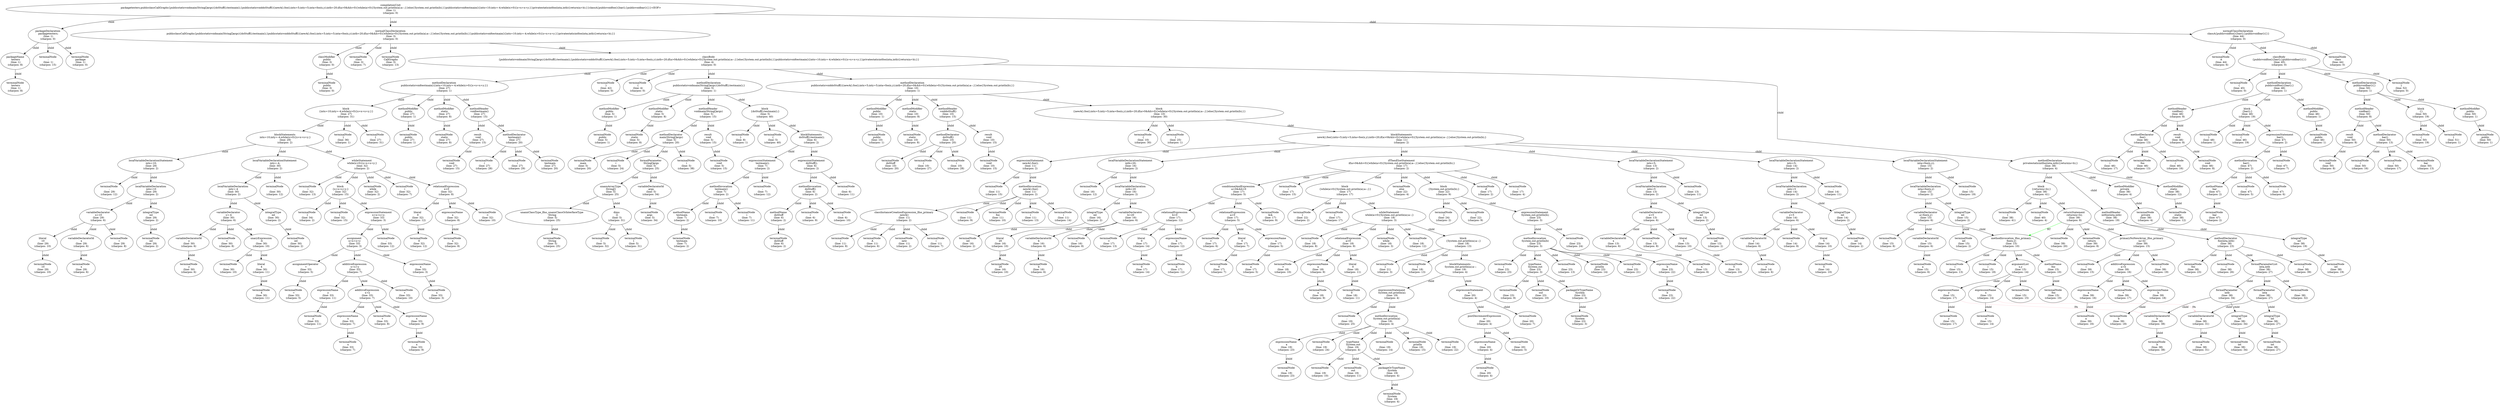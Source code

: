digraph G {
888800[label="compilationUnit\n packagetesters;publicclassCallGraphs{publicstaticvoidmain(String[]args){doStuff();testmain();}publicstaticvoiddoStuff(){newA().foo();intx=5;inty=5;inta=foo(x,y);intb=20;if(a>0&&b>0){while(a>0){System.out.println(a);a--;}}else{System.out.println(b);}}publicstaticvoidtestmain(){intx=10;inty=-4;while(x>0){x=x+x+y;}}privatestaticintfoo(inta,intb){return(a+b);}}classA{publicvoidfoo(){bar();}publicvoidbar(){}}<EOF>\n (line: 1)\n (charpos: 0) "]
888811[label="packageDeclaration\n packagetesters;\n (line: 1)\n (charpos: 0) "]
888822[label="terminalNode\n package\n (line: 1)\n (charpos: 0) "]
888823[label="packageName\n testers\n (line: 1)\n (charpos: 8) "]
888834[label="terminalNode\n testers\n (line: 1)\n (charpos: 8) "]
888825[label="terminalNode\n ;\n (line: 1)\n (charpos: 15) "]
888816[label="normalClassDeclaration\n publicclassCallGraphs{publicstaticvoidmain(String[]args){doStuff();testmain();}publicstaticvoiddoStuff(){newA().foo();intx=5;inty=5;inta=foo(x,y);intb=20;if(a>0&&b>0){while(a>0){System.out.println(a);a--;}}else{System.out.println(b);}}publicstaticvoidtestmain(){intx=10;inty=-4;while(x>0){x=x+x+y;}}privatestaticintfoo(inta,intb){return(a+b);}}\n (line: 3)\n (charpos: 0) "]
888827[label="classModifier\n public\n (line: 3)\n (charpos: 0) "]
888838[label="terminalNode\n public\n (line: 3)\n (charpos: 0) "]
888829[label="terminalNode\n class\n (line: 3)\n (charpos: 7) "]
8888210[label="terminalNode\n CallGraphs\n (line: 3)\n (charpos: 13) "]
8888211[label="classBody\n {publicstaticvoidmain(String[]args){doStuff();testmain();}publicstaticvoiddoStuff(){newA().foo();intx=5;inty=5;inta=foo(x,y);intb=20;if(a>0&&b>0){while(a>0){System.out.println(a);a--;}}else{System.out.println(b);}}publicstaticvoidtestmain(){intx=10;inty=-4;while(x>0){x=x+x+y;}}privatestaticintfoo(inta,intb){return(a+b);}}\n (line: 4)\n (charpos: 0) "]
8888312[label="terminalNode\n {\n (line: 4)\n (charpos: 0) "]
8888313[label="methodDeclaration\n publicstaticvoidmain(String[]args){doStuff();testmain();}\n (line: 5)\n (charpos: 1) "]
8888414[label="methodModifier\n public\n (line: 5)\n (charpos: 1) "]
8888515[label="terminalNode\n public\n (line: 5)\n (charpos: 1) "]
8888416[label="methodModifier\n static\n (line: 5)\n (charpos: 8) "]
8888517[label="terminalNode\n static\n (line: 5)\n (charpos: 8) "]
8888418[label="methodHeader\n voidmain(String[]args)\n (line: 5)\n (charpos: 15) "]
8888519[label="result\n void\n (line: 5)\n (charpos: 15) "]
8888620[label="terminalNode\n void\n (line: 5)\n (charpos: 15) "]
8888521[label="methodDeclarator\n main(String[]args)\n (line: 5)\n (charpos: 20) "]
8888622[label="terminalNode\n main\n (line: 5)\n (charpos: 20) "]
8888623[label="terminalNode\n (\n (line: 5)\n (charpos: 24) "]
8888624[label="formalParameter\n String[]args\n (line: 5)\n (charpos: 25) "]
8888725[label="unannArrayType\n String[]\n (line: 5)\n (charpos: 25) "]
8888826[label="unannClassType_lfno_unannClassOrInterfaceType\n String\n (line: 5)\n (charpos: 25) "]
8888927[label="terminalNode\n String\n (line: 5)\n (charpos: 25) "]
8888828[label="dims\n []\n (line: 5)\n (charpos: 31) "]
8888929[label="terminalNode\n [\n (line: 5)\n (charpos: 31) "]
8888930[label="terminalNode\n ]\n (line: 5)\n (charpos: 32) "]
8888731[label="variableDeclaratorId\n args\n (line: 5)\n (charpos: 34) "]
8888832[label="terminalNode\n args\n (line: 5)\n (charpos: 34) "]
8888633[label="terminalNode\n )\n (line: 5)\n (charpos: 38) "]
8888434[label="block\n {doStuff();testmain();}\n (line: 5)\n (charpos: 40) "]
8888535[label="terminalNode\n {\n (line: 5)\n (charpos: 40) "]
8888536[label="blockStatements\n doStuff();testmain();\n (line: 6)\n (charpos: 2) "]
8888637[label="expressionStatement\n doStuff();\n (line: 6)\n (charpos: 2) "]
8888738[label="methodInvocation\n doStuff()\n (line: 6)\n (charpos: 2) "]
8888839[label="methodName\n doStuff\n (line: 6)\n (charpos: 2) "]
8888940[label="terminalNode\n doStuff\n (line: 6)\n (charpos: 2) "]
8888841[label="terminalNode\n (\n (line: 6)\n (charpos: 9) "]
8888842[label="terminalNode\n )\n (line: 6)\n (charpos: 10) "]
8888743[label="terminalNode\n ;\n (line: 6)\n (charpos: 11) "]
8888644[label="expressionStatement\n testmain();\n (line: 7)\n (charpos: 2) "]
8888745[label="methodInvocation\n testmain()\n (line: 7)\n (charpos: 2) "]
8888846[label="methodName\n testmain\n (line: 7)\n (charpos: 2) "]
8888947[label="terminalNode\n testmain\n (line: 7)\n (charpos: 2) "]
8888848[label="terminalNode\n (\n (line: 7)\n (charpos: 10) "]
8888849[label="terminalNode\n )\n (line: 7)\n (charpos: 11) "]
8888750[label="terminalNode\n ;\n (line: 7)\n (charpos: 12) "]
8888551[label="terminalNode\n }\n (line: 8)\n (charpos: 1) "]
8888352[label="methodDeclaration\n publicstaticvoiddoStuff(){newA().foo();intx=5;inty=5;inta=foo(x,y);intb=20;if(a>0&&b>0){while(a>0){System.out.println(a);a--;}}else{System.out.println(b);}}\n (line: 10)\n (charpos: 1) "]
8888453[label="methodModifier\n public\n (line: 10)\n (charpos: 1) "]
8888554[label="terminalNode\n public\n (line: 10)\n (charpos: 1) "]
8888455[label="methodModifier\n static\n (line: 10)\n (charpos: 8) "]
8888556[label="terminalNode\n static\n (line: 10)\n (charpos: 8) "]
8888457[label="methodHeader\n voiddoStuff()\n (line: 10)\n (charpos: 15) "]
8888558[label="result\n void\n (line: 10)\n (charpos: 15) "]
8888659[label="terminalNode\n void\n (line: 10)\n (charpos: 15) "]
8888560[label="methodDeclarator\n doStuff()\n (line: 10)\n (charpos: 20) "]
8888661[label="terminalNode\n doStuff\n (line: 10)\n (charpos: 20) "]
8888662[label="terminalNode\n (\n (line: 10)\n (charpos: 27) "]
8888663[label="terminalNode\n )\n (line: 10)\n (charpos: 28) "]
8888464[label="block\n {newA().foo();intx=5;inty=5;inta=foo(x,y);intb=20;if(a>0&&b>0){while(a>0){System.out.println(a);a--;}}else{System.out.println(b);}}\n (line: 10)\n (charpos: 30) "]
8888565[label="terminalNode\n {\n (line: 10)\n (charpos: 30) "]
8888566[label="blockStatements\n newA().foo();intx=5;inty=5;inta=foo(x,y);intb=20;if(a>0&&b>0){while(a>0){System.out.println(a);a--;}}else{System.out.println(b);}\n (line: 11)\n (charpos: 2) "]
8888667[label="expressionStatement\n newA().foo();\n (line: 11)\n (charpos: 2) "]
8888768[label="methodInvocation\n newA().foo()\n (line: 11)\n (charpos: 2) "]
8888869[label="classInstanceCreationExpression_lfno_primary\n newA()\n (line: 11)\n (charpos: 2) "]
8888970[label="terminalNode\n new\n (line: 11)\n (charpos: 2) "]
8888971[label="terminalNode\n A\n (line: 11)\n (charpos: 6) "]
8888972[label="terminalNode\n (\n (line: 11)\n (charpos: 7) "]
8888973[label="terminalNode\n )\n (line: 11)\n (charpos: 8) "]
8888874[label="terminalNode\n .\n (line: 11)\n (charpos: 9) "]
8888875[label="terminalNode\n foo\n (line: 11)\n (charpos: 10) "]
8888876[label="terminalNode\n (\n (line: 11)\n (charpos: 13) "]
8888877[label="terminalNode\n )\n (line: 11)\n (charpos: 14) "]
8888778[label="terminalNode\n ;\n (line: 11)\n (charpos: 15) "]
8888679[label="localVariableDeclarationStatement\n intx=5;\n (line: 13)\n (charpos: 2) "]
8888780[label="localVariableDeclaration\n intx=5\n (line: 13)\n (charpos: 2) "]
8888881[label="integralType\n int\n (line: 13)\n (charpos: 2) "]
8888982[label="terminalNode\n int\n (line: 13)\n (charpos: 2) "]
8888883[label="variableDeclarator\n x=5\n (line: 13)\n (charpos: 6) "]
8888984[label="variableDeclaratorId\n x\n (line: 13)\n (charpos: 6) "]
88881085[label="terminalNode\n x\n (line: 13)\n (charpos: 6) "]
8888986[label="terminalNode\n =\n (line: 13)\n (charpos: 8) "]
8888987[label="literal\n 5\n (line: 13)\n (charpos: 10) "]
88881088[label="terminalNode\n 5\n (line: 13)\n (charpos: 10) "]
8888789[label="terminalNode\n ;\n (line: 13)\n (charpos: 11) "]
8888690[label="localVariableDeclarationStatement\n inty=5;\n (line: 14)\n (charpos: 2) "]
8888791[label="localVariableDeclaration\n inty=5\n (line: 14)\n (charpos: 2) "]
8888892[label="integralType\n int\n (line: 14)\n (charpos: 2) "]
8888993[label="terminalNode\n int\n (line: 14)\n (charpos: 2) "]
8888894[label="variableDeclarator\n y=5\n (line: 14)\n (charpos: 6) "]
8888995[label="variableDeclaratorId\n y\n (line: 14)\n (charpos: 6) "]
88881096[label="terminalNode\n y\n (line: 14)\n (charpos: 6) "]
8888997[label="terminalNode\n =\n (line: 14)\n (charpos: 8) "]
8888998[label="literal\n 5\n (line: 14)\n (charpos: 10) "]
88881099[label="terminalNode\n 5\n (line: 14)\n (charpos: 10) "]
88887100[label="terminalNode\n ;\n (line: 14)\n (charpos: 11) "]
88886101[label="localVariableDeclarationStatement\n inta=foo(x,y);\n (line: 15)\n (charpos: 2) "]
88887102[label="localVariableDeclaration\n inta=foo(x,y)\n (line: 15)\n (charpos: 2) "]
88888103[label="integralType\n int\n (line: 15)\n (charpos: 2) "]
88889104[label="terminalNode\n int\n (line: 15)\n (charpos: 2) "]
88888105[label="variableDeclarator\n a=foo(x,y)\n (line: 15)\n (charpos: 6) "]
88889106[label="variableDeclaratorId\n a\n (line: 15)\n (charpos: 6) "]
888810107[label="terminalNode\n a\n (line: 15)\n (charpos: 6) "]
88889108[label="terminalNode\n =\n (line: 15)\n (charpos: 8) "]
88889109[label="methodInvocation_lfno_primary\n foo(x,y)\n (line: 15)\n (charpos: 10) "]
888810110[label="methodName\n foo\n (line: 15)\n (charpos: 10) "]
888811111[label="terminalNode\n foo\n (line: 15)\n (charpos: 10) "]
888810112[label="terminalNode\n (\n (line: 15)\n (charpos: 13) "]
888810113[label="argumentList\n x,y\n (line: 15)\n (charpos: 14) "]
888811114[label="expressionName\n x\n (line: 15)\n (charpos: 14) "]
888812115[label="terminalNode\n x\n (line: 15)\n (charpos: 14) "]
888811116[label="terminalNode\n ,\n (line: 15)\n (charpos: 15) "]
888811117[label="expressionName\n y\n (line: 15)\n (charpos: 17) "]
888812118[label="terminalNode\n y\n (line: 15)\n (charpos: 17) "]
888810119[label="terminalNode\n )\n (line: 15)\n (charpos: 18) "]
88887120[label="terminalNode\n ;\n (line: 15)\n (charpos: 19) "]
88886121[label="localVariableDeclarationStatement\n intb=20;\n (line: 16)\n (charpos: 2) "]
88887122[label="localVariableDeclaration\n intb=20\n (line: 16)\n (charpos: 2) "]
88888123[label="integralType\n int\n (line: 16)\n (charpos: 2) "]
88889124[label="terminalNode\n int\n (line: 16)\n (charpos: 2) "]
88888125[label="variableDeclarator\n b=20\n (line: 16)\n (charpos: 6) "]
88889126[label="variableDeclaratorId\n b\n (line: 16)\n (charpos: 6) "]
888810127[label="terminalNode\n b\n (line: 16)\n (charpos: 6) "]
88889128[label="terminalNode\n =\n (line: 16)\n (charpos: 8) "]
88889129[label="literal\n 20\n (line: 16)\n (charpos: 10) "]
888810130[label="terminalNode\n 20\n (line: 16)\n (charpos: 10) "]
88887131[label="terminalNode\n ;\n (line: 16)\n (charpos: 12) "]
88886132[label="ifThenElseStatement\n if(a>0&&b>0){while(a>0){System.out.println(a);a--;}}else{System.out.println(b);}\n (line: 17)\n (charpos: 2) "]
88887133[label="terminalNode\n if\n (line: 17)\n (charpos: 2) "]
88887134[label="terminalNode\n (\n (line: 17)\n (charpos: 4) "]
88887135[label="conditionalAndExpression\n a>0&&b>0\n (line: 17)\n (charpos: 5) "]
88888136[label="relationalExpression\n a>0\n (line: 17)\n (charpos: 5) "]
88889137[label="expressionName\n a\n (line: 17)\n (charpos: 5) "]
888810138[label="terminalNode\n a\n (line: 17)\n (charpos: 5) "]
88889139[label="terminalNode\n >\n (line: 17)\n (charpos: 6) "]
88889140[label="literal\n 0\n (line: 17)\n (charpos: 7) "]
888810141[label="terminalNode\n 0\n (line: 17)\n (charpos: 7) "]
88888142[label="terminalNode\n &&\n (line: 17)\n (charpos: 9) "]
88888143[label="relationalExpression\n b>0\n (line: 17)\n (charpos: 12) "]
88889144[label="expressionName\n b\n (line: 17)\n (charpos: 12) "]
888810145[label="terminalNode\n b\n (line: 17)\n (charpos: 12) "]
88889146[label="terminalNode\n >\n (line: 17)\n (charpos: 13) "]
88889147[label="literal\n 0\n (line: 17)\n (charpos: 14) "]
888810148[label="terminalNode\n 0\n (line: 17)\n (charpos: 14) "]
88887149[label="terminalNode\n )\n (line: 17)\n (charpos: 15) "]
88887150[label="block\n {while(a>0){System.out.println(a);a--;}}\n (line: 17)\n (charpos: 17) "]
88888151[label="terminalNode\n {\n (line: 17)\n (charpos: 17) "]
88888152[label="whileStatement\n while(a>0){System.out.println(a);a--;}\n (line: 18)\n (charpos: 3) "]
88889153[label="terminalNode\n while\n (line: 18)\n (charpos: 3) "]
88889154[label="terminalNode\n (\n (line: 18)\n (charpos: 8) "]
88889155[label="relationalExpression\n a>0\n (line: 18)\n (charpos: 9) "]
888810156[label="expressionName\n a\n (line: 18)\n (charpos: 9) "]
888811157[label="terminalNode\n a\n (line: 18)\n (charpos: 9) "]
888810158[label="terminalNode\n >\n (line: 18)\n (charpos: 10) "]
888810159[label="literal\n 0\n (line: 18)\n (charpos: 11) "]
888811160[label="terminalNode\n 0\n (line: 18)\n (charpos: 11) "]
88889161[label="terminalNode\n )\n (line: 18)\n (charpos: 12) "]
88889162[label="block\n {System.out.println(a);a--;}\n (line: 18)\n (charpos: 13) "]
888810163[label="terminalNode\n {\n (line: 18)\n (charpos: 13) "]
888810164[label="blockStatements\n System.out.println(a);a--;\n (line: 19)\n (charpos: 4) "]
888811165[label="expressionStatement\n System.out.println(a);\n (line: 19)\n (charpos: 4) "]
888812166[label="methodInvocation\n System.out.println(a)\n (line: 19)\n (charpos: 4) "]
888813167[label="typeName\n System.out\n (line: 19)\n (charpos: 4) "]
888814168[label="packageOrTypeName\n System\n (line: 19)\n (charpos: 4) "]
888815169[label="terminalNode\n System\n (line: 19)\n (charpos: 4) "]
888814170[label="terminalNode\n .\n (line: 19)\n (charpos: 10) "]
888814171[label="terminalNode\n out\n (line: 19)\n (charpos: 11) "]
888813172[label="terminalNode\n .\n (line: 19)\n (charpos: 14) "]
888813173[label="terminalNode\n println\n (line: 19)\n (charpos: 15) "]
888813174[label="terminalNode\n (\n (line: 19)\n (charpos: 22) "]
888813175[label="expressionName\n a\n (line: 19)\n (charpos: 23) "]
888814176[label="terminalNode\n a\n (line: 19)\n (charpos: 23) "]
888813177[label="terminalNode\n )\n (line: 19)\n (charpos: 24) "]
888812178[label="terminalNode\n ;\n (line: 19)\n (charpos: 25) "]
888811179[label="expressionStatement\n a--;\n (line: 20)\n (charpos: 4) "]
888812180[label="postDecrementExpression\n a--\n (line: 20)\n (charpos: 4) "]
888813181[label="expressionName\n a\n (line: 20)\n (charpos: 4) "]
888814182[label="terminalNode\n a\n (line: 20)\n (charpos: 4) "]
888813183[label="terminalNode\n --\n (line: 20)\n (charpos: 5) "]
888812184[label="terminalNode\n ;\n (line: 20)\n (charpos: 7) "]
888810185[label="terminalNode\n }\n (line: 21)\n (charpos: 3) "]
88888186[label="terminalNode\n }\n (line: 22)\n (charpos: 2) "]
88887187[label="terminalNode\n else\n (line: 22)\n (charpos: 4) "]
88887188[label="block\n {System.out.println(b);}\n (line: 22)\n (charpos: 9) "]
88888189[label="terminalNode\n {\n (line: 22)\n (charpos: 9) "]
88888190[label="expressionStatement\n System.out.println(b);\n (line: 23)\n (charpos: 3) "]
88889191[label="methodInvocation\n System.out.println(b)\n (line: 23)\n (charpos: 3) "]
888810192[label="typeName\n System.out\n (line: 23)\n (charpos: 3) "]
888811193[label="packageOrTypeName\n System\n (line: 23)\n (charpos: 3) "]
888812194[label="terminalNode\n System\n (line: 23)\n (charpos: 3) "]
888811195[label="terminalNode\n .\n (line: 23)\n (charpos: 9) "]
888811196[label="terminalNode\n out\n (line: 23)\n (charpos: 10) "]
888810197[label="terminalNode\n .\n (line: 23)\n (charpos: 13) "]
888810198[label="terminalNode\n println\n (line: 23)\n (charpos: 14) "]
888810199[label="terminalNode\n (\n (line: 23)\n (charpos: 21) "]
888810200[label="expressionName\n b\n (line: 23)\n (charpos: 22) "]
888811201[label="terminalNode\n b\n (line: 23)\n (charpos: 22) "]
888810202[label="terminalNode\n )\n (line: 23)\n (charpos: 23) "]
88889203[label="terminalNode\n ;\n (line: 23)\n (charpos: 24) "]
88888204[label="terminalNode\n }\n (line: 24)\n (charpos: 2) "]
88885205[label="terminalNode\n }\n (line: 25)\n (charpos: 1) "]
88883206[label="methodDeclaration\n publicstaticvoidtestmain(){intx=10;inty=-4;while(x>0){x=x+x+y;}}\n (line: 27)\n (charpos: 1) "]
88884207[label="methodModifier\n public\n (line: 27)\n (charpos: 1) "]
88885208[label="terminalNode\n public\n (line: 27)\n (charpos: 1) "]
88884209[label="methodModifier\n static\n (line: 27)\n (charpos: 8) "]
88885210[label="terminalNode\n static\n (line: 27)\n (charpos: 8) "]
88884211[label="methodHeader\n voidtestmain()\n (line: 27)\n (charpos: 15) "]
88885212[label="result\n void\n (line: 27)\n (charpos: 15) "]
88886213[label="terminalNode\n void\n (line: 27)\n (charpos: 15) "]
88885214[label="methodDeclarator\n testmain()\n (line: 27)\n (charpos: 20) "]
88886215[label="terminalNode\n testmain\n (line: 27)\n (charpos: 20) "]
88886216[label="terminalNode\n (\n (line: 27)\n (charpos: 28) "]
88886217[label="terminalNode\n )\n (line: 27)\n (charpos: 29) "]
88884218[label="block\n {intx=10;inty=-4;while(x>0){x=x+x+y;}}\n (line: 27)\n (charpos: 31) "]
88885219[label="terminalNode\n {\n (line: 27)\n (charpos: 31) "]
88885220[label="blockStatements\n intx=10;inty=-4;while(x>0){x=x+x+y;}\n (line: 29)\n (charpos: 2) "]
88886221[label="localVariableDeclarationStatement\n intx=10;\n (line: 29)\n (charpos: 2) "]
88887222[label="localVariableDeclaration\n intx=10\n (line: 29)\n (charpos: 2) "]
88888223[label="integralType\n int\n (line: 29)\n (charpos: 2) "]
88889224[label="terminalNode\n int\n (line: 29)\n (charpos: 2) "]
88888225[label="variableDeclarator\n x=10\n (line: 29)\n (charpos: 6) "]
88889226[label="variableDeclaratorId\n x\n (line: 29)\n (charpos: 6) "]
888810227[label="terminalNode\n x\n (line: 29)\n (charpos: 6) "]
88889228[label="terminalNode\n =\n (line: 29)\n (charpos: 8) "]
88889229[label="literal\n 10\n (line: 29)\n (charpos: 10) "]
888810230[label="terminalNode\n 10\n (line: 29)\n (charpos: 10) "]
88887231[label="terminalNode\n ;\n (line: 29)\n (charpos: 12) "]
88886232[label="localVariableDeclarationStatement\n inty=-4;\n (line: 30)\n (charpos: 2) "]
88887233[label="localVariableDeclaration\n inty=-4\n (line: 30)\n (charpos: 2) "]
88888234[label="integralType\n int\n (line: 30)\n (charpos: 2) "]
88889235[label="terminalNode\n int\n (line: 30)\n (charpos: 2) "]
88888236[label="variableDeclarator\n y=-4\n (line: 30)\n (charpos: 6) "]
88889237[label="variableDeclaratorId\n y\n (line: 30)\n (charpos: 6) "]
888810238[label="terminalNode\n y\n (line: 30)\n (charpos: 6) "]
88889239[label="terminalNode\n =\n (line: 30)\n (charpos: 8) "]
88889240[label="unaryExpression\n -4\n (line: 30)\n (charpos: 10) "]
888810241[label="terminalNode\n -\n (line: 30)\n (charpos: 10) "]
888810242[label="literal\n 4\n (line: 30)\n (charpos: 11) "]
888811243[label="terminalNode\n 4\n (line: 30)\n (charpos: 11) "]
88887244[label="terminalNode\n ;\n (line: 30)\n (charpos: 12) "]
88886245[label="whileStatement\n while(x>0){x=x+x+y;}\n (line: 32)\n (charpos: 2) "]
88887246[label="terminalNode\n while\n (line: 32)\n (charpos: 2) "]
88887247[label="terminalNode\n (\n (line: 32)\n (charpos: 7) "]
88887248[label="relationalExpression\n x>0\n (line: 32)\n (charpos: 8) "]
88888249[label="expressionName\n x\n (line: 32)\n (charpos: 8) "]
88889250[label="terminalNode\n x\n (line: 32)\n (charpos: 8) "]
88888251[label="terminalNode\n >\n (line: 32)\n (charpos: 10) "]
88888252[label="literal\n 0\n (line: 32)\n (charpos: 12) "]
88889253[label="terminalNode\n 0\n (line: 32)\n (charpos: 12) "]
88887254[label="terminalNode\n )\n (line: 32)\n (charpos: 13) "]
88887255[label="block\n {x=x+x+y;}\n (line: 32)\n (charpos: 15) "]
88888256[label="terminalNode\n {\n (line: 32)\n (charpos: 15) "]
88888257[label="expressionStatement\n x=x+x+y;\n (line: 33)\n (charpos: 3) "]
88889258[label="assignment\n x=x+x+y\n (line: 33)\n (charpos: 3) "]
888810259[label="expressionName\n x\n (line: 33)\n (charpos: 3) "]
888811260[label="terminalNode\n x\n (line: 33)\n (charpos: 3) "]
888810261[label="assignmentOperator\n =\n (line: 33)\n (charpos: 5) "]
888811262[label="terminalNode\n =\n (line: 33)\n (charpos: 5) "]
888810263[label="additiveExpression\n x+x+y\n (line: 33)\n (charpos: 7) "]
888811264[label="additiveExpression\n x+x\n (line: 33)\n (charpos: 7) "]
888812265[label="expressionName\n x\n (line: 33)\n (charpos: 7) "]
888813266[label="terminalNode\n x\n (line: 33)\n (charpos: 7) "]
888812267[label="terminalNode\n +\n (line: 33)\n (charpos: 8) "]
888812268[label="expressionName\n x\n (line: 33)\n (charpos: 9) "]
888813269[label="terminalNode\n x\n (line: 33)\n (charpos: 9) "]
888811270[label="terminalNode\n +\n (line: 33)\n (charpos: 10) "]
888811271[label="expressionName\n y\n (line: 33)\n (charpos: 11) "]
888812272[label="terminalNode\n y\n (line: 33)\n (charpos: 11) "]
88889273[label="terminalNode\n ;\n (line: 33)\n (charpos: 12) "]
88888274[label="terminalNode\n }\n (line: 34)\n (charpos: 2) "]
88885275[label="terminalNode\n }\n (line: 36)\n (charpos: 1) "]
88883276[label="methodDeclaration\n privatestaticintfoo(inta,intb){return(a+b);}\n (line: 38)\n (charpos: 4) "]
88884277[label="methodModifier\n private\n (line: 38)\n (charpos: 4) "]
88885278[label="terminalNode\n private\n (line: 38)\n (charpos: 4) "]
88884279[label="methodModifier\n static\n (line: 38)\n (charpos: 12) "]
88885280[label="terminalNode\n static\n (line: 38)\n (charpos: 12) "]
88884281[label="methodHeader\n intfoo(inta,intb)\n (line: 38)\n (charpos: 19) "]
88885282[label="integralType\n int\n (line: 38)\n (charpos: 19) "]
88886283[label="terminalNode\n int\n (line: 38)\n (charpos: 19) "]
88885284[label="methodDeclarator\n foo(inta,intb)\n (line: 38)\n (charpos: 23) "]
88886285[label="terminalNode\n foo\n (line: 38)\n (charpos: 23) "]
88886286[label="terminalNode\n (\n (line: 38)\n (charpos: 26) "]
88886287[label="formalParameterList\n inta,intb\n (line: 38)\n (charpos: 27) "]
88887288[label="formalParameter\n inta\n (line: 38)\n (charpos: 27) "]
88888289[label="integralType\n int\n (line: 38)\n (charpos: 27) "]
88889290[label="terminalNode\n int\n (line: 38)\n (charpos: 27) "]
88888291[label="variableDeclaratorId\n a\n (line: 38)\n (charpos: 31) "]
88889292[label="terminalNode\n a\n (line: 38)\n (charpos: 31) "]
88887293[label="terminalNode\n ,\n (line: 38)\n (charpos: 32) "]
88887294[label="formalParameter\n intb\n (line: 38)\n (charpos: 34) "]
88888295[label="integralType\n int\n (line: 38)\n (charpos: 34) "]
88889296[label="terminalNode\n int\n (line: 38)\n (charpos: 34) "]
88888297[label="variableDeclaratorId\n b\n (line: 38)\n (charpos: 38) "]
88889298[label="terminalNode\n b\n (line: 38)\n (charpos: 38) "]
88886299[label="terminalNode\n )\n (line: 38)\n (charpos: 39) "]
88884300[label="block\n {return(a+b);}\n (line: 38)\n (charpos: 41) "]
88885301[label="terminalNode\n {\n (line: 38)\n (charpos: 41) "]
88885302[label="returnStatement\n return(a+b);\n (line: 39)\n (charpos: 8) "]
88886303[label="terminalNode\n return\n (line: 39)\n (charpos: 8) "]
88886304[label="primaryNoNewArray_lfno_primary\n (a+b)\n (line: 39)\n (charpos: 15) "]
88887305[label="terminalNode\n (\n (line: 39)\n (charpos: 15) "]
88887306[label="additiveExpression\n a+b\n (line: 39)\n (charpos: 16) "]
88888307[label="expressionName\n a\n (line: 39)\n (charpos: 16) "]
88889308[label="terminalNode\n a\n (line: 39)\n (charpos: 16) "]
88888309[label="terminalNode\n +\n (line: 39)\n (charpos: 17) "]
88888310[label="expressionName\n b\n (line: 39)\n (charpos: 18) "]
88889311[label="terminalNode\n b\n (line: 39)\n (charpos: 18) "]
88887312[label="terminalNode\n )\n (line: 39)\n (charpos: 19) "]
88886313[label="terminalNode\n ;\n (line: 39)\n (charpos: 20) "]
88885314[label="terminalNode\n }\n (line: 40)\n (charpos: 4) "]
88883315[label="terminalNode\n }\n (line: 42)\n (charpos: 0) "]
88881316[label="normalClassDeclaration\n classA{publicvoidfoo(){bar();}publicvoidbar(){}}\n (line: 44)\n (charpos: 0) "]
88882317[label="terminalNode\n class\n (line: 44)\n (charpos: 0) "]
88882318[label="terminalNode\n A\n (line: 44)\n (charpos: 6) "]
88882319[label="classBody\n {publicvoidfoo(){bar();}publicvoidbar(){}}\n (line: 45)\n (charpos: 0) "]
88883320[label="terminalNode\n {\n (line: 45)\n (charpos: 0) "]
88883321[label="methodDeclaration\n publicvoidfoo(){bar();}\n (line: 46)\n (charpos: 1) "]
88884322[label="methodModifier\n public\n (line: 46)\n (charpos: 1) "]
88885323[label="terminalNode\n public\n (line: 46)\n (charpos: 1) "]
88884324[label="methodHeader\n voidfoo()\n (line: 46)\n (charpos: 8) "]
88885325[label="result\n void\n (line: 46)\n (charpos: 8) "]
88886326[label="terminalNode\n void\n (line: 46)\n (charpos: 8) "]
88885327[label="methodDeclarator\n foo()\n (line: 46)\n (charpos: 13) "]
88886328[label="terminalNode\n foo\n (line: 46)\n (charpos: 13) "]
88886329[label="terminalNode\n (\n (line: 46)\n (charpos: 16) "]
88886330[label="terminalNode\n )\n (line: 46)\n (charpos: 17) "]
88884331[label="block\n {bar();}\n (line: 46)\n (charpos: 19) "]
88885332[label="terminalNode\n {\n (line: 46)\n (charpos: 19) "]
88885333[label="expressionStatement\n bar();\n (line: 47)\n (charpos: 2) "]
88886334[label="methodInvocation\n bar()\n (line: 47)\n (charpos: 2) "]
88887335[label="methodName\n bar\n (line: 47)\n (charpos: 2) "]
88888336[label="terminalNode\n bar\n (line: 47)\n (charpos: 2) "]
88887337[label="terminalNode\n (\n (line: 47)\n (charpos: 5) "]
88887338[label="terminalNode\n )\n (line: 47)\n (charpos: 6) "]
88886339[label="terminalNode\n ;\n (line: 47)\n (charpos: 7) "]
88885340[label="terminalNode\n }\n (line: 48)\n (charpos: 1) "]
88883341[label="methodDeclaration\n publicvoidbar(){}\n (line: 50)\n (charpos: 1) "]
88884342[label="methodModifier\n public\n (line: 50)\n (charpos: 1) "]
88885343[label="terminalNode\n public\n (line: 50)\n (charpos: 1) "]
88884344[label="methodHeader\n voidbar()\n (line: 50)\n (charpos: 8) "]
88885345[label="result\n void\n (line: 50)\n (charpos: 8) "]
88886346[label="terminalNode\n void\n (line: 50)\n (charpos: 8) "]
88885347[label="methodDeclarator\n bar()\n (line: 50)\n (charpos: 13) "]
88886348[label="terminalNode\n bar\n (line: 50)\n (charpos: 13) "]
88886349[label="terminalNode\n (\n (line: 50)\n (charpos: 16) "]
88886350[label="terminalNode\n )\n (line: 50)\n (charpos: 17) "]
88884351[label="block\n {}\n (line: 50)\n (charpos: 19) "]
88885352[label="terminalNode\n {\n (line: 50)\n (charpos: 19) "]
88885353[label="terminalNode\n }\n (line: 51)\n (charpos: 1) "]
88883354[label="terminalNode\n }\n (line: 52)\n (charpos: 0) "]
888800->888811 [label="child"]
888811->888822 [label="child"]
888811->888823 [label="child"]
888823->888834 [label="child"]
888811->888825 [label="child"]
888800->888816 [label="child"]
888816->888827 [label="child"]
888827->888838 [label="child"]
888816->888829 [label="child"]
888816->8888210 [label="child"]
888816->8888211 [label="child"]
8888211->8888312 [label="child"]
8888211->8888313 [label="child"]
8888313->8888414 [label="child"]
8888414->8888515 [label="child"]
8888313->8888416 [label="child"]
8888416->8888517 [label="child"]
8888313->8888418 [label="child"]
8888418->8888519 [label="child"]
8888519->8888620 [label="child"]
8888418->8888521 [label="child"]
8888521->8888622 [label="child"]
8888521->8888623 [label="child"]
8888521->8888624 [label="child"]
8888624->8888725 [label="child"]
8888725->8888826 [label="child"]
8888826->8888927 [label="child"]
8888725->8888828 [label="child"]
8888828->8888929 [label="child"]
8888828->8888930 [label="child"]
8888624->8888731 [label="child"]
8888731->8888832 [label="child"]
8888521->8888633 [label="child"]
8888313->8888434 [label="child"]
8888434->8888535 [label="child"]
8888434->8888536 [label="child"]
8888536->8888637 [label="child"]
8888637->8888738 [label="child"]
8888738->8888839 [label="child"]
8888839->8888940 [label="child"]
8888738->8888841 [label="child"]
8888738->8888842 [label="child"]
8888637->8888743 [label="child"]
8888536->8888644 [label="child"]
8888644->8888745 [label="child"]
8888745->8888846 [label="child"]
8888846->8888947 [label="child"]
8888745->8888848 [label="child"]
8888745->8888849 [label="child"]
8888644->8888750 [label="child"]
8888434->8888551 [label="child"]
8888211->8888352 [label="child"]
8888352->8888453 [label="child"]
8888453->8888554 [label="child"]
8888352->8888455 [label="child"]
8888455->8888556 [label="child"]
8888352->8888457 [label="child"]
8888457->8888558 [label="child"]
8888558->8888659 [label="child"]
8888457->8888560 [label="child"]
8888560->8888661 [label="child"]
8888560->8888662 [label="child"]
8888560->8888663 [label="child"]
8888352->8888464 [label="child"]
8888464->8888565 [label="child"]
8888464->8888566 [label="child"]
8888566->8888667 [label="child"]
8888667->8888768 [label="child"]
8888768->8888869 [label="child"]
8888869->8888970 [label="child"]
8888869->8888971 [label="child"]
8888869->8888972 [label="child"]
8888869->8888973 [label="child"]
8888768->8888874 [label="child"]
8888768->8888875 [label="child"]
8888768->8888876 [label="child"]
8888768->8888877 [label="child"]
8888667->8888778 [label="child"]
8888566->8888679 [label="child"]
8888679->8888780 [label="child"]
8888780->8888881 [label="child"]
8888881->8888982 [label="child"]
8888780->8888883 [label="child"]
8888883->8888984 [label="child"]
8888984->88881085 [label="child"]
8888883->8888986 [label="child"]
8888883->8888987 [label="child"]
8888987->88881088 [label="child"]
8888679->8888789 [label="child"]
8888566->8888690 [label="child"]
8888690->8888791 [label="child"]
8888791->8888892 [label="child"]
8888892->8888993 [label="child"]
8888791->8888894 [label="child"]
8888894->8888995 [label="child"]
8888995->88881096 [label="child"]
8888894->8888997 [label="child"]
8888894->8888998 [label="child"]
8888998->88881099 [label="child"]
8888690->88887100 [label="child"]
8888566->88886101 [label="child"]
88886101->88887102 [label="child"]
88887102->88888103 [label="child"]
88888103->88889104 [label="child"]
88887102->88888105 [label="child"]
88888105->88889106 [label="child"]
88889106->888810107 [label="child"]
88888105->88889108 [label="child"]
88888105->88889109 [label="child"]
88889109->888810110 [label="child"]
888810110->888811111 [label="child"]
88889109->888810112 [label="child"]
88889109->888810113 [label="child"]
888810113->888811114 [label="child"]
888811114->888812115 [label="child"]
888810113->888811116 [label="child"]
888810113->888811117 [label="child"]
888811117->888812118 [label="child"]
88889109->888810119 [label="child"]
88886101->88887120 [label="child"]
8888566->88886121 [label="child"]
88886121->88887122 [label="child"]
88887122->88888123 [label="child"]
88888123->88889124 [label="child"]
88887122->88888125 [label="child"]
88888125->88889126 [label="child"]
88889126->888810127 [label="child"]
88888125->88889128 [label="child"]
88888125->88889129 [label="child"]
88889129->888810130 [label="child"]
88886121->88887131 [label="child"]
8888566->88886132 [label="child"]
88886132->88887133 [label="child"]
88886132->88887134 [label="child"]
88886132->88887135 [label="child"]
88887135->88888136 [label="child"]
88888136->88889137 [label="child"]
88889137->888810138 [label="child"]
88888136->88889139 [label="child"]
88888136->88889140 [label="child"]
88889140->888810141 [label="child"]
88887135->88888142 [label="child"]
88887135->88888143 [label="child"]
88888143->88889144 [label="child"]
88889144->888810145 [label="child"]
88888143->88889146 [label="child"]
88888143->88889147 [label="child"]
88889147->888810148 [label="child"]
88886132->88887149 [label="child"]
88886132->88887150 [label="child"]
88887150->88888151 [label="child"]
88887150->88888152 [label="child"]
88888152->88889153 [label="child"]
88888152->88889154 [label="child"]
88888152->88889155 [label="child"]
88889155->888810156 [label="child"]
888810156->888811157 [label="child"]
88889155->888810158 [label="child"]
88889155->888810159 [label="child"]
888810159->888811160 [label="child"]
88888152->88889161 [label="child"]
88888152->88889162 [label="child"]
88889162->888810163 [label="child"]
88889162->888810164 [label="child"]
888810164->888811165 [label="child"]
888811165->888812166 [label="child"]
888812166->888813167 [label="child"]
888813167->888814168 [label="child"]
888814168->888815169 [label="child"]
888813167->888814170 [label="child"]
888813167->888814171 [label="child"]
888812166->888813172 [label="child"]
888812166->888813173 [label="child"]
888812166->888813174 [label="child"]
888812166->888813175 [label="child"]
888813175->888814176 [label="child"]
888812166->888813177 [label="child"]
888811165->888812178 [label="child"]
888810164->888811179 [label="child"]
888811179->888812180 [label="child"]
888812180->888813181 [label="child"]
888813181->888814182 [label="child"]
888812180->888813183 [label="child"]
888811179->888812184 [label="child"]
88889162->888810185 [label="child"]
88887150->88888186 [label="child"]
88886132->88887187 [label="child"]
88886132->88887188 [label="child"]
88887188->88888189 [label="child"]
88887188->88888190 [label="child"]
88888190->88889191 [label="child"]
88889191->888810192 [label="child"]
888810192->888811193 [label="child"]
888811193->888812194 [label="child"]
888810192->888811195 [label="child"]
888810192->888811196 [label="child"]
88889191->888810197 [label="child"]
88889191->888810198 [label="child"]
88889191->888810199 [label="child"]
88889191->888810200 [label="child"]
888810200->888811201 [label="child"]
88889191->888810202 [label="child"]
88888190->88889203 [label="child"]
88887188->88888204 [label="child"]
8888464->88885205 [label="child"]
8888211->88883206 [label="child"]
88883206->88884207 [label="child"]
88884207->88885208 [label="child"]
88883206->88884209 [label="child"]
88884209->88885210 [label="child"]
88883206->88884211 [label="child"]
88884211->88885212 [label="child"]
88885212->88886213 [label="child"]
88884211->88885214 [label="child"]
88885214->88886215 [label="child"]
88885214->88886216 [label="child"]
88885214->88886217 [label="child"]
88883206->88884218 [label="child"]
88884218->88885219 [label="child"]
88884218->88885220 [label="child"]
88885220->88886221 [label="child"]
88886221->88887222 [label="child"]
88887222->88888223 [label="child"]
88888223->88889224 [label="child"]
88887222->88888225 [label="child"]
88888225->88889226 [label="child"]
88889226->888810227 [label="child"]
88888225->88889228 [label="child"]
88888225->88889229 [label="child"]
88889229->888810230 [label="child"]
88886221->88887231 [label="child"]
88885220->88886232 [label="child"]
88886232->88887233 [label="child"]
88887233->88888234 [label="child"]
88888234->88889235 [label="child"]
88887233->88888236 [label="child"]
88888236->88889237 [label="child"]
88889237->888810238 [label="child"]
88888236->88889239 [label="child"]
88888236->88889240 [label="child"]
88889240->888810241 [label="child"]
88889240->888810242 [label="child"]
888810242->888811243 [label="child"]
88886232->88887244 [label="child"]
88885220->88886245 [label="child"]
88886245->88887246 [label="child"]
88886245->88887247 [label="child"]
88886245->88887248 [label="child"]
88887248->88888249 [label="child"]
88888249->88889250 [label="child"]
88887248->88888251 [label="child"]
88887248->88888252 [label="child"]
88888252->88889253 [label="child"]
88886245->88887254 [label="child"]
88886245->88887255 [label="child"]
88887255->88888256 [label="child"]
88887255->88888257 [label="child"]
88888257->88889258 [label="child"]
88889258->888810259 [label="child"]
888810259->888811260 [label="child"]
88889258->888810261 [label="child"]
888810261->888811262 [label="child"]
88889258->888810263 [label="child"]
888810263->888811264 [label="child"]
888811264->888812265 [label="child"]
888812265->888813266 [label="child"]
888811264->888812267 [label="child"]
888811264->888812268 [label="child"]
888812268->888813269 [label="child"]
888810263->888811270 [label="child"]
888810263->888811271 [label="child"]
888811271->888812272 [label="child"]
88888257->88889273 [label="child"]
88887255->88888274 [label="child"]
88884218->88885275 [label="child"]
8888211->88883276 [label="child"]
88883276->88884277 [label="child"]
88884277->88885278 [label="child"]
88883276->88884279 [label="child"]
88884279->88885280 [label="child"]
88883276->88884281 [label="child"]
88884281->88885282 [label="child"]
88885282->88886283 [label="child"]
88884281->88885284 [label="child"]
88885284->88886285 [label="child"]
88885284->88886286 [label="child"]
88885284->88886287 [label="child"]
88886287->88887288 [label="child"]
88887288->88888289 [label="child"]
88888289->88889290 [label="child"]
88887288->88888291 [label="child"]
88888291->88889292 [label="child"]
88886287->88887293 [label="child"]
88886287->88887294 [label="child"]
88887294->88888295 [label="child"]
88888295->88889296 [label="child"]
88887294->88888297 [label="child"]
88888297->88889298 [label="child"]
88885284->88886299 [label="child"]
88883276->88884300 [label="child"]
88884300->88885301 [label="child"]
88884300->88885302 [label="child"]
88885302->88886303 [label="child"]
88885302->88886304 [label="child"]
88886304->88887305 [label="child"]
88886304->88887306 [label="child"]
88887306->88888307 [label="child"]
88888307->88889308 [label="child"]
88887306->88888309 [label="child"]
88887306->88888310 [label="child"]
88888310->88889311 [label="child"]
88886304->88887312 [label="child"]
88885302->88886313 [label="child"]
88884300->88885314 [label="child"]
8888211->88883315 [label="child"]
888800->88881316 [label="child"]
88881316->88882317 [label="child"]
88881316->88882318 [label="child"]
88881316->88882319 [label="child"]
88882319->88883320 [label="child"]
88882319->88883321 [label="child"]
88883321->88884322 [label="child"]
88884322->88885323 [label="child"]
88883321->88884324 [label="child"]
88884324->88885325 [label="child"]
88885325->88886326 [label="child"]
88884324->88885327 [label="child"]
88885327->88886328 [label="child"]
88885327->88886329 [label="child"]
88885327->88886330 [label="child"]
88883321->88884331 [label="child"]
88884331->88885332 [label="child"]
88884331->88885333 [label="child"]
88885333->88886334 [label="child"]
88886334->88887335 [label="child"]
88887335->88888336 [label="child"]
88886334->88887337 [label="child"]
88886334->88887338 [label="child"]
88885333->88886339 [label="child"]
88884331->88885340 [label="child"]
88882319->88883341 [label="child"]
88883341->88884342 [label="child"]
88884342->88885343 [label="child"]
88883341->88884344 [label="child"]
88884344->88885345 [label="child"]
88885345->88886346 [label="child"]
88884344->88885347 [label="child"]
88885347->88886348 [label="child"]
88885347->88886349 [label="child"]
88885347->88886350 [label="child"]
88883341->88884351 [label="child"]
88884351->88885352 [label="child"]
88884351->88885353 [label="child"]
88882319->88883354 [label="child"]
88885302->88889109 [label="RT", color="lime"]
888811114->88888291 [label="FA", color="pink"]
888811117->88888297 [label="FA", color="pink"]
}
